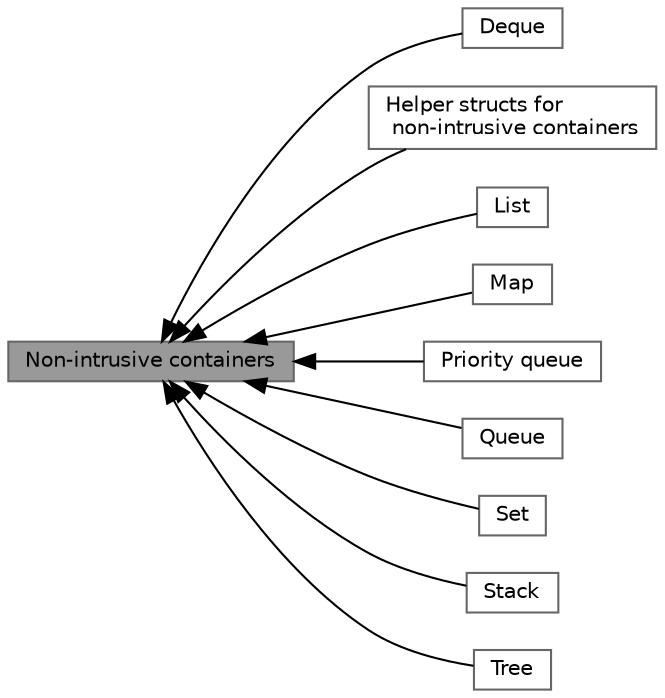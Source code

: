 digraph "Non-intrusive containers"
{
 // LATEX_PDF_SIZE
  bgcolor="transparent";
  edge [fontname=Helvetica,fontsize=10,labelfontname=Helvetica,labelfontsize=10];
  node [fontname=Helvetica,fontsize=10,shape=box,height=0.2,width=0.4];
  rankdir=LR;
  Node1 [id="Node000001",label="Non-intrusive containers",height=0.2,width=0.4,color="gray40", fillcolor="grey60", style="filled", fontcolor="black",tooltip=" "];
  Node5 [id="Node000005",label="Deque",height=0.2,width=0.4,color="grey40", fillcolor="white", style="filled",URL="$group__cds__nonintrusive__deque.html",tooltip=" "];
  Node2 [id="Node000002",label="Helper structs for\l non-intrusive containers",height=0.2,width=0.4,color="grey40", fillcolor="white", style="filled",URL="$group__cds__nonintrusive__helper.html",tooltip=" "];
  Node9 [id="Node000009",label="List",height=0.2,width=0.4,color="grey40", fillcolor="white", style="filled",URL="$group__cds__nonintrusive__list.html",tooltip=" "];
  Node7 [id="Node000007",label="Map",height=0.2,width=0.4,color="grey40", fillcolor="white", style="filled",URL="$group__cds__nonintrusive__map.html",tooltip=" "];
  Node6 [id="Node000006",label="Priority queue",height=0.2,width=0.4,color="grey40", fillcolor="white", style="filled",URL="$group__cds__nonintrusive__priority__queue.html",tooltip=" "];
  Node4 [id="Node000004",label="Queue",height=0.2,width=0.4,color="grey40", fillcolor="white", style="filled",URL="$group__cds__nonintrusive__queue.html",tooltip=" "];
  Node8 [id="Node000008",label="Set",height=0.2,width=0.4,color="grey40", fillcolor="white", style="filled",URL="$group__cds__nonintrusive__set.html",tooltip=" "];
  Node3 [id="Node000003",label="Stack",height=0.2,width=0.4,color="grey40", fillcolor="white", style="filled",URL="$group__cds__nonintrusive__stack.html",tooltip=" "];
  Node10 [id="Node000010",label="Tree",height=0.2,width=0.4,color="grey40", fillcolor="white", style="filled",URL="$group__cds__nonintrusive__tree.html",tooltip=" "];
  Node1->Node2 [shape=plaintext, dir="back", style="solid"];
  Node1->Node3 [shape=plaintext, dir="back", style="solid"];
  Node1->Node4 [shape=plaintext, dir="back", style="solid"];
  Node1->Node5 [shape=plaintext, dir="back", style="solid"];
  Node1->Node6 [shape=plaintext, dir="back", style="solid"];
  Node1->Node7 [shape=plaintext, dir="back", style="solid"];
  Node1->Node8 [shape=plaintext, dir="back", style="solid"];
  Node1->Node9 [shape=plaintext, dir="back", style="solid"];
  Node1->Node10 [shape=plaintext, dir="back", style="solid"];
}
